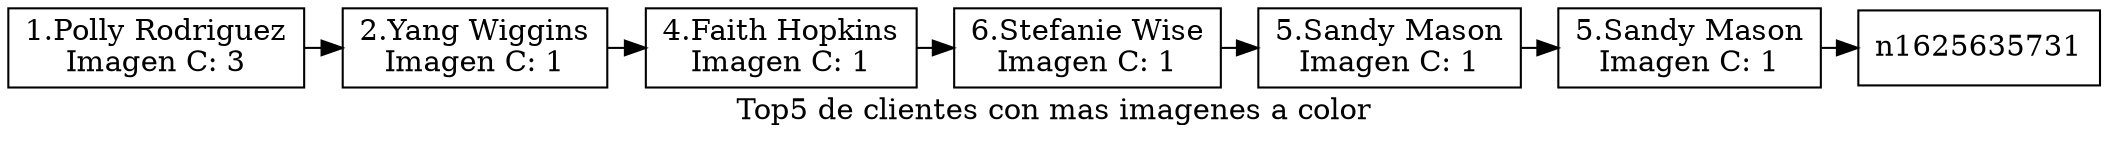 digraph G{
label="Top5 de clientes con mas imagenes a color";
node[shape=box];
n692404036[label="1.Polly Rodriguez
Imagen C: 3"];
n1554874502[label="2.Yang Wiggins
Imagen C: 1"];
n1846274136[label="4.Faith Hopkins
Imagen C: 1"];
n1639705018[label="6.Stefanie Wise
Imagen C: 1"];
n1627674070[label="5.Sandy Mason
Imagen C: 1"];
n1360875712[label="5.Sandy Mason
Imagen C: 1"];

{rank=same;
n692404036->n1554874502;
n1554874502->n1846274136;
n1846274136->n1639705018;
n1639705018->n1627674070;
n1627674070->n1360875712;
n1360875712->n1625635731;

}
}